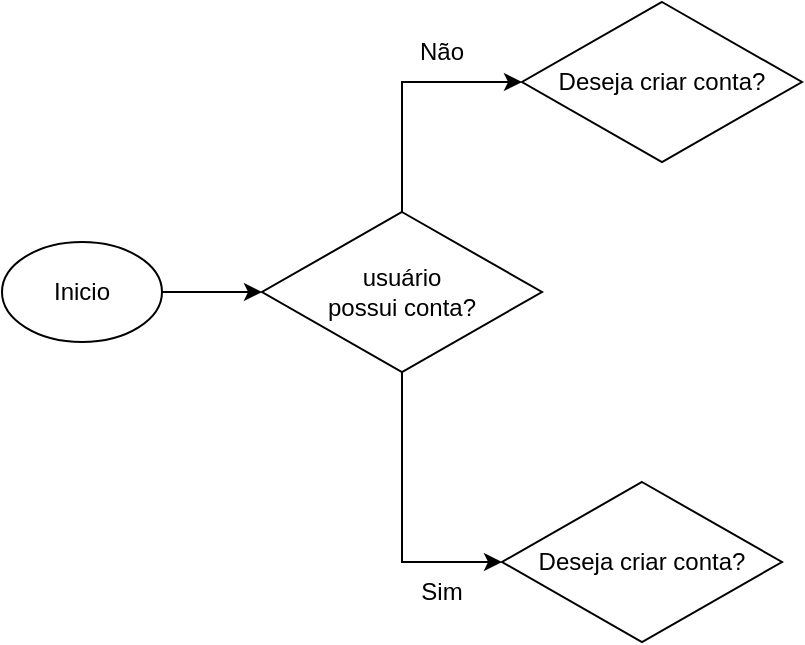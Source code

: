 <mxfile version="21.2.7" type="device">
  <diagram name="Página-1" id="eraFyOt5bU_ge2Rh74fk">
    <mxGraphModel dx="862" dy="656" grid="1" gridSize="10" guides="1" tooltips="1" connect="1" arrows="1" fold="1" page="1" pageScale="1" pageWidth="827" pageHeight="1169" math="0" shadow="0">
      <root>
        <mxCell id="0" />
        <mxCell id="1" parent="0" />
        <mxCell id="mF3q0Rq8tJbmtWF1qKPC-9" style="edgeStyle=orthogonalEdgeStyle;rounded=0;orthogonalLoop=1;jettySize=auto;html=1;" edge="1" parent="1" source="mF3q0Rq8tJbmtWF1qKPC-3" target="mF3q0Rq8tJbmtWF1qKPC-5">
          <mxGeometry relative="1" as="geometry" />
        </mxCell>
        <mxCell id="mF3q0Rq8tJbmtWF1qKPC-3" value="Inicio" style="ellipse;whiteSpace=wrap;html=1;" vertex="1" parent="1">
          <mxGeometry x="10" y="520" width="80" height="50" as="geometry" />
        </mxCell>
        <mxCell id="mF3q0Rq8tJbmtWF1qKPC-17" style="edgeStyle=orthogonalEdgeStyle;rounded=0;orthogonalLoop=1;jettySize=auto;html=1;entryX=0;entryY=0.5;entryDx=0;entryDy=0;" edge="1" parent="1" source="mF3q0Rq8tJbmtWF1qKPC-5" target="mF3q0Rq8tJbmtWF1qKPC-21">
          <mxGeometry relative="1" as="geometry">
            <mxPoint x="210" y="470" as="targetPoint" />
          </mxGeometry>
        </mxCell>
        <mxCell id="mF3q0Rq8tJbmtWF1qKPC-18" style="edgeStyle=orthogonalEdgeStyle;rounded=0;orthogonalLoop=1;jettySize=auto;html=1;entryX=0;entryY=0.5;entryDx=0;entryDy=0;" edge="1" parent="1" source="mF3q0Rq8tJbmtWF1qKPC-5" target="mF3q0Rq8tJbmtWF1qKPC-22">
          <mxGeometry relative="1" as="geometry">
            <mxPoint x="210" y="610" as="targetPoint" />
          </mxGeometry>
        </mxCell>
        <mxCell id="mF3q0Rq8tJbmtWF1qKPC-5" value="usuário&lt;br&gt;possui conta?" style="rhombus;whiteSpace=wrap;html=1;" vertex="1" parent="1">
          <mxGeometry x="140" y="505" width="140" height="80" as="geometry" />
        </mxCell>
        <mxCell id="mF3q0Rq8tJbmtWF1qKPC-6" style="edgeStyle=orthogonalEdgeStyle;rounded=0;orthogonalLoop=1;jettySize=auto;html=1;exitX=0.5;exitY=1;exitDx=0;exitDy=0;" edge="1" parent="1" source="mF3q0Rq8tJbmtWF1qKPC-3" target="mF3q0Rq8tJbmtWF1qKPC-3">
          <mxGeometry relative="1" as="geometry" />
        </mxCell>
        <mxCell id="mF3q0Rq8tJbmtWF1qKPC-19" value="Não" style="text;html=1;strokeColor=none;fillColor=none;align=center;verticalAlign=middle;whiteSpace=wrap;rounded=0;" vertex="1" parent="1">
          <mxGeometry x="200" y="410" width="60" height="30" as="geometry" />
        </mxCell>
        <mxCell id="mF3q0Rq8tJbmtWF1qKPC-20" value="Sim" style="text;html=1;strokeColor=none;fillColor=none;align=center;verticalAlign=middle;whiteSpace=wrap;rounded=0;" vertex="1" parent="1">
          <mxGeometry x="200" y="680" width="60" height="30" as="geometry" />
        </mxCell>
        <mxCell id="mF3q0Rq8tJbmtWF1qKPC-21" value="Deseja criar conta?" style="rhombus;whiteSpace=wrap;html=1;" vertex="1" parent="1">
          <mxGeometry x="270" y="400" width="140" height="80" as="geometry" />
        </mxCell>
        <mxCell id="mF3q0Rq8tJbmtWF1qKPC-22" value="Deseja criar conta?" style="rhombus;whiteSpace=wrap;html=1;" vertex="1" parent="1">
          <mxGeometry x="260" y="640" width="140" height="80" as="geometry" />
        </mxCell>
      </root>
    </mxGraphModel>
  </diagram>
</mxfile>
